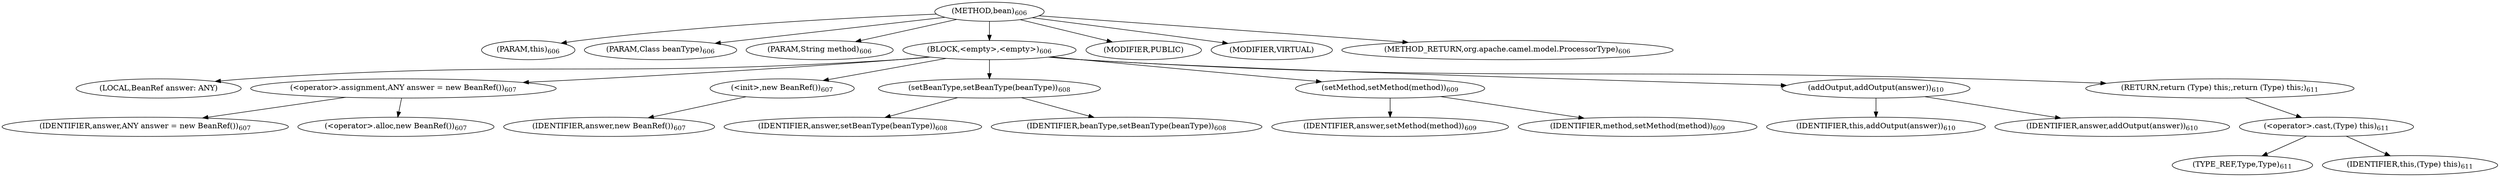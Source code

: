 digraph "bean" {  
"1209" [label = <(METHOD,bean)<SUB>606</SUB>> ]
"168" [label = <(PARAM,this)<SUB>606</SUB>> ]
"1210" [label = <(PARAM,Class beanType)<SUB>606</SUB>> ]
"1211" [label = <(PARAM,String method)<SUB>606</SUB>> ]
"1212" [label = <(BLOCK,&lt;empty&gt;,&lt;empty&gt;)<SUB>606</SUB>> ]
"166" [label = <(LOCAL,BeanRef answer: ANY)> ]
"1213" [label = <(&lt;operator&gt;.assignment,ANY answer = new BeanRef())<SUB>607</SUB>> ]
"1214" [label = <(IDENTIFIER,answer,ANY answer = new BeanRef())<SUB>607</SUB>> ]
"1215" [label = <(&lt;operator&gt;.alloc,new BeanRef())<SUB>607</SUB>> ]
"1216" [label = <(&lt;init&gt;,new BeanRef())<SUB>607</SUB>> ]
"165" [label = <(IDENTIFIER,answer,new BeanRef())<SUB>607</SUB>> ]
"1217" [label = <(setBeanType,setBeanType(beanType))<SUB>608</SUB>> ]
"1218" [label = <(IDENTIFIER,answer,setBeanType(beanType))<SUB>608</SUB>> ]
"1219" [label = <(IDENTIFIER,beanType,setBeanType(beanType))<SUB>608</SUB>> ]
"1220" [label = <(setMethod,setMethod(method))<SUB>609</SUB>> ]
"1221" [label = <(IDENTIFIER,answer,setMethod(method))<SUB>609</SUB>> ]
"1222" [label = <(IDENTIFIER,method,setMethod(method))<SUB>609</SUB>> ]
"1223" [label = <(addOutput,addOutput(answer))<SUB>610</SUB>> ]
"167" [label = <(IDENTIFIER,this,addOutput(answer))<SUB>610</SUB>> ]
"1224" [label = <(IDENTIFIER,answer,addOutput(answer))<SUB>610</SUB>> ]
"1225" [label = <(RETURN,return (Type) this;,return (Type) this;)<SUB>611</SUB>> ]
"1226" [label = <(&lt;operator&gt;.cast,(Type) this)<SUB>611</SUB>> ]
"1227" [label = <(TYPE_REF,Type,Type)<SUB>611</SUB>> ]
"169" [label = <(IDENTIFIER,this,(Type) this)<SUB>611</SUB>> ]
"1228" [label = <(MODIFIER,PUBLIC)> ]
"1229" [label = <(MODIFIER,VIRTUAL)> ]
"1230" [label = <(METHOD_RETURN,org.apache.camel.model.ProcessorType)<SUB>606</SUB>> ]
  "1209" -> "168" 
  "1209" -> "1210" 
  "1209" -> "1211" 
  "1209" -> "1212" 
  "1209" -> "1228" 
  "1209" -> "1229" 
  "1209" -> "1230" 
  "1212" -> "166" 
  "1212" -> "1213" 
  "1212" -> "1216" 
  "1212" -> "1217" 
  "1212" -> "1220" 
  "1212" -> "1223" 
  "1212" -> "1225" 
  "1213" -> "1214" 
  "1213" -> "1215" 
  "1216" -> "165" 
  "1217" -> "1218" 
  "1217" -> "1219" 
  "1220" -> "1221" 
  "1220" -> "1222" 
  "1223" -> "167" 
  "1223" -> "1224" 
  "1225" -> "1226" 
  "1226" -> "1227" 
  "1226" -> "169" 
}

